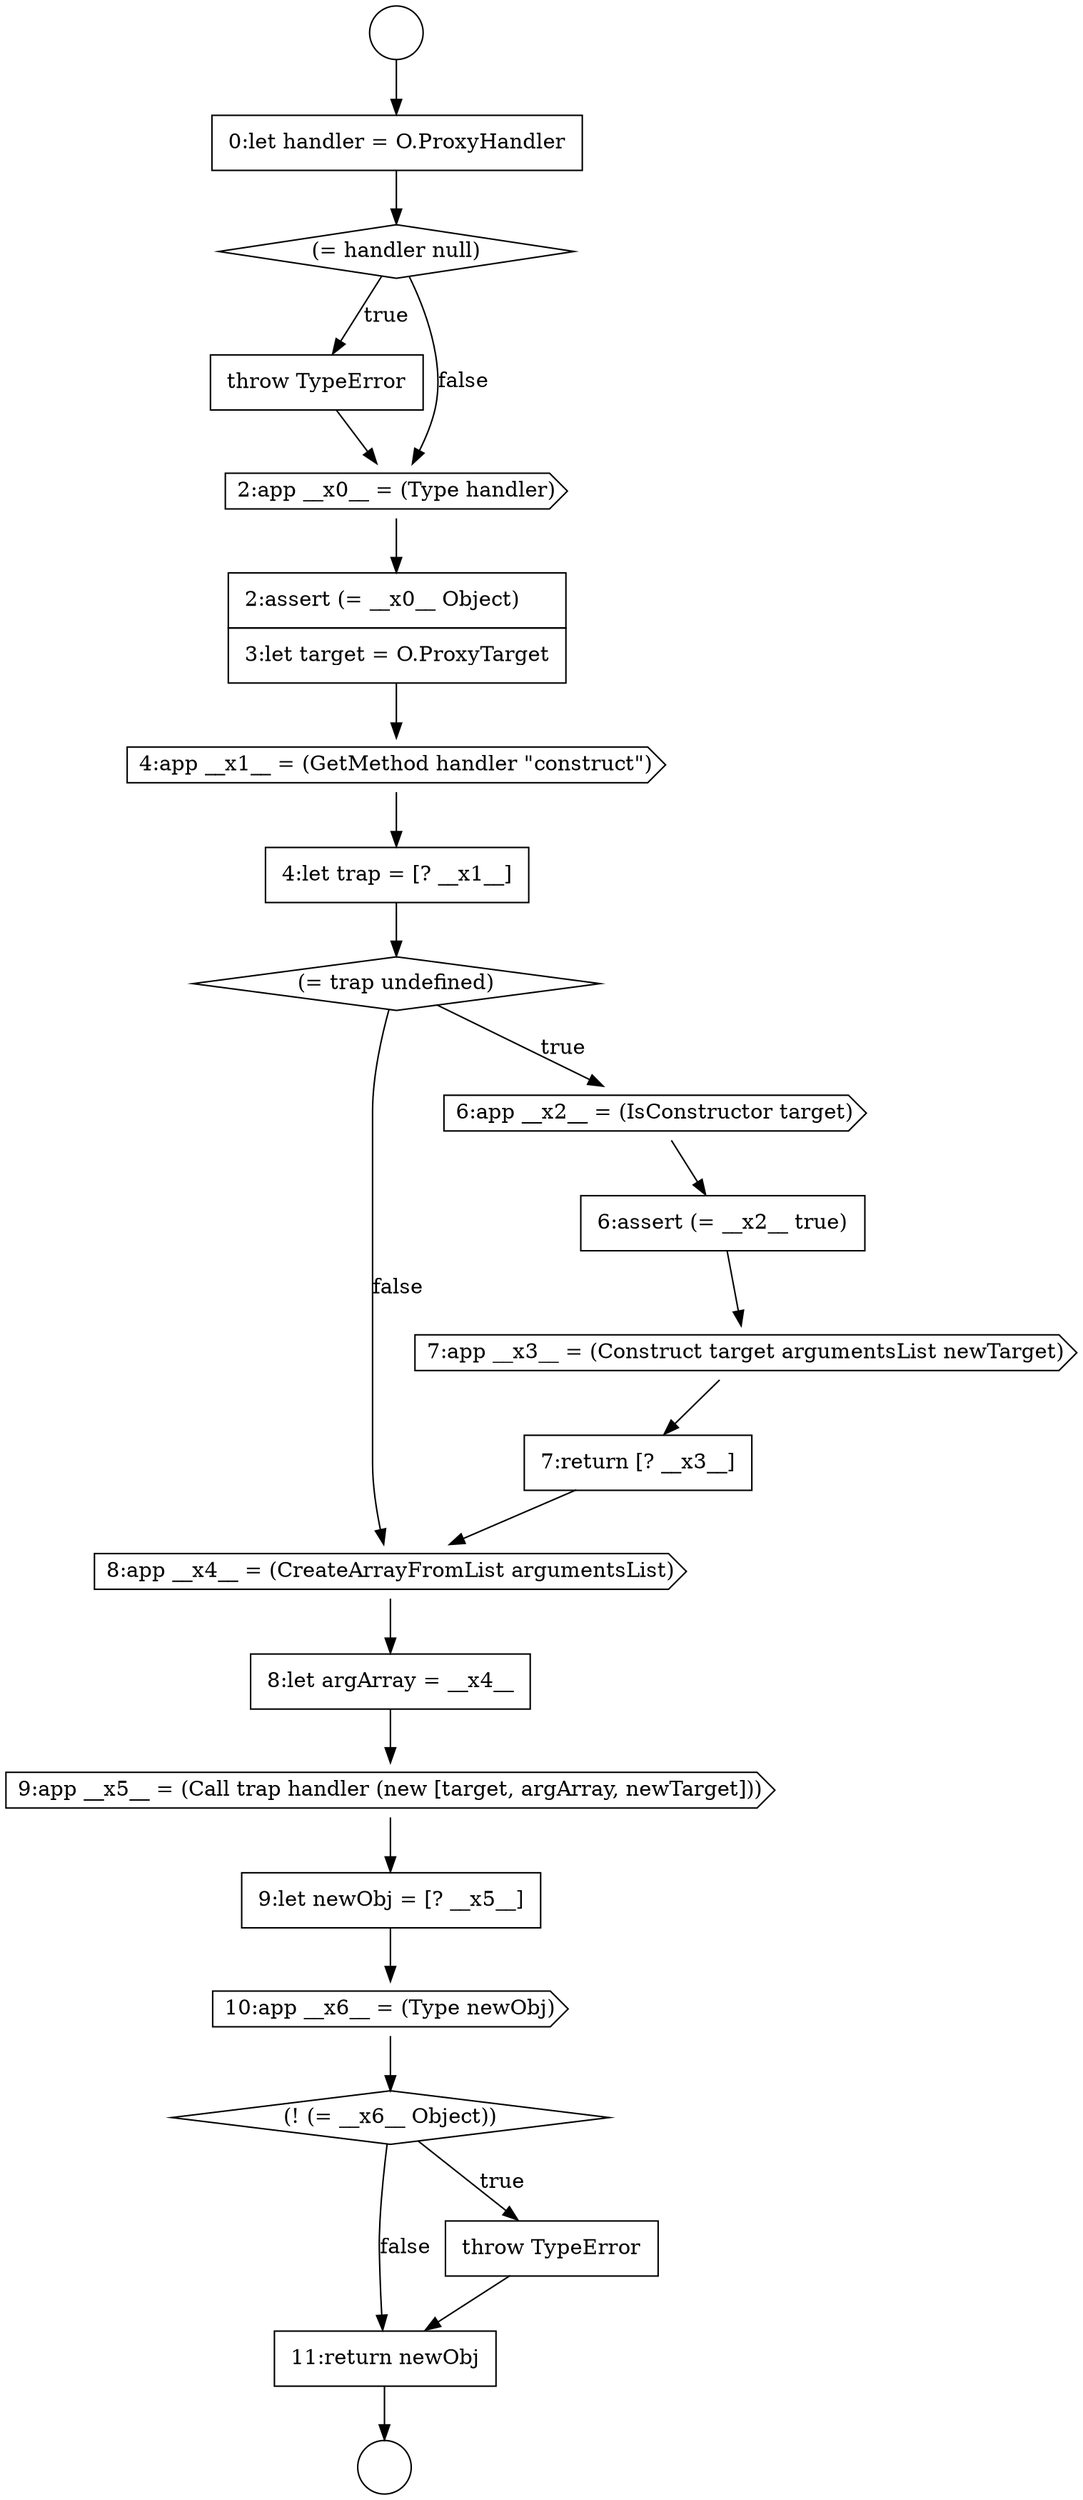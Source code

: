 digraph {
  node3230 [shape=none, margin=0, label=<<font color="black">
    <table border="0" cellborder="1" cellspacing="0" cellpadding="10">
      <tr><td align="left">8:let argArray = __x4__</td></tr>
    </table>
  </font>> color="black" fillcolor="white" style=filled]
  node3217 [shape=none, margin=0, label=<<font color="black">
    <table border="0" cellborder="1" cellspacing="0" cellpadding="10">
      <tr><td align="left">0:let handler = O.ProxyHandler</td></tr>
    </table>
  </font>> color="black" fillcolor="white" style=filled]
  node3236 [shape=none, margin=0, label=<<font color="black">
    <table border="0" cellborder="1" cellspacing="0" cellpadding="10">
      <tr><td align="left">11:return newObj</td></tr>
    </table>
  </font>> color="black" fillcolor="white" style=filled]
  node3221 [shape=none, margin=0, label=<<font color="black">
    <table border="0" cellborder="1" cellspacing="0" cellpadding="10">
      <tr><td align="left">2:assert (= __x0__ Object)</td></tr>
      <tr><td align="left">3:let target = O.ProxyTarget</td></tr>
    </table>
  </font>> color="black" fillcolor="white" style=filled]
  node3226 [shape=none, margin=0, label=<<font color="black">
    <table border="0" cellborder="1" cellspacing="0" cellpadding="10">
      <tr><td align="left">6:assert (= __x2__ true)</td></tr>
    </table>
  </font>> color="black" fillcolor="white" style=filled]
  node3229 [shape=cds, label=<<font color="black">8:app __x4__ = (CreateArrayFromList argumentsList)</font>> color="black" fillcolor="white" style=filled]
  node3233 [shape=cds, label=<<font color="black">10:app __x6__ = (Type newObj)</font>> color="black" fillcolor="white" style=filled]
  node3218 [shape=diamond, label=<<font color="black">(= handler null)</font>> color="black" fillcolor="white" style=filled]
  node3225 [shape=cds, label=<<font color="black">6:app __x2__ = (IsConstructor target)</font>> color="black" fillcolor="white" style=filled]
  node3234 [shape=diamond, label=<<font color="black">(! (= __x6__ Object))</font>> color="black" fillcolor="white" style=filled]
  node3223 [shape=none, margin=0, label=<<font color="black">
    <table border="0" cellborder="1" cellspacing="0" cellpadding="10">
      <tr><td align="left">4:let trap = [? __x1__]</td></tr>
    </table>
  </font>> color="black" fillcolor="white" style=filled]
  node3219 [shape=none, margin=0, label=<<font color="black">
    <table border="0" cellborder="1" cellspacing="0" cellpadding="10">
      <tr><td align="left">throw TypeError</td></tr>
    </table>
  </font>> color="black" fillcolor="white" style=filled]
  node3228 [shape=none, margin=0, label=<<font color="black">
    <table border="0" cellborder="1" cellspacing="0" cellpadding="10">
      <tr><td align="left">7:return [? __x3__]</td></tr>
    </table>
  </font>> color="black" fillcolor="white" style=filled]
  node3224 [shape=diamond, label=<<font color="black">(= trap undefined)</font>> color="black" fillcolor="white" style=filled]
  node3232 [shape=none, margin=0, label=<<font color="black">
    <table border="0" cellborder="1" cellspacing="0" cellpadding="10">
      <tr><td align="left">9:let newObj = [? __x5__]</td></tr>
    </table>
  </font>> color="black" fillcolor="white" style=filled]
  node3227 [shape=cds, label=<<font color="black">7:app __x3__ = (Construct target argumentsList newTarget)</font>> color="black" fillcolor="white" style=filled]
  node3216 [shape=circle label=" " color="black" fillcolor="white" style=filled]
  node3231 [shape=cds, label=<<font color="black">9:app __x5__ = (Call trap handler (new [target, argArray, newTarget]))</font>> color="black" fillcolor="white" style=filled]
  node3222 [shape=cds, label=<<font color="black">4:app __x1__ = (GetMethod handler &quot;construct&quot;)</font>> color="black" fillcolor="white" style=filled]
  node3215 [shape=circle label=" " color="black" fillcolor="white" style=filled]
  node3220 [shape=cds, label=<<font color="black">2:app __x0__ = (Type handler)</font>> color="black" fillcolor="white" style=filled]
  node3235 [shape=none, margin=0, label=<<font color="black">
    <table border="0" cellborder="1" cellspacing="0" cellpadding="10">
      <tr><td align="left">throw TypeError</td></tr>
    </table>
  </font>> color="black" fillcolor="white" style=filled]
  node3220 -> node3221 [ color="black"]
  node3217 -> node3218 [ color="black"]
  node3236 -> node3216 [ color="black"]
  node3215 -> node3217 [ color="black"]
  node3219 -> node3220 [ color="black"]
  node3231 -> node3232 [ color="black"]
  node3221 -> node3222 [ color="black"]
  node3228 -> node3229 [ color="black"]
  node3226 -> node3227 [ color="black"]
  node3230 -> node3231 [ color="black"]
  node3223 -> node3224 [ color="black"]
  node3218 -> node3219 [label=<<font color="black">true</font>> color="black"]
  node3218 -> node3220 [label=<<font color="black">false</font>> color="black"]
  node3224 -> node3225 [label=<<font color="black">true</font>> color="black"]
  node3224 -> node3229 [label=<<font color="black">false</font>> color="black"]
  node3227 -> node3228 [ color="black"]
  node3232 -> node3233 [ color="black"]
  node3235 -> node3236 [ color="black"]
  node3234 -> node3235 [label=<<font color="black">true</font>> color="black"]
  node3234 -> node3236 [label=<<font color="black">false</font>> color="black"]
  node3222 -> node3223 [ color="black"]
  node3225 -> node3226 [ color="black"]
  node3229 -> node3230 [ color="black"]
  node3233 -> node3234 [ color="black"]
}
